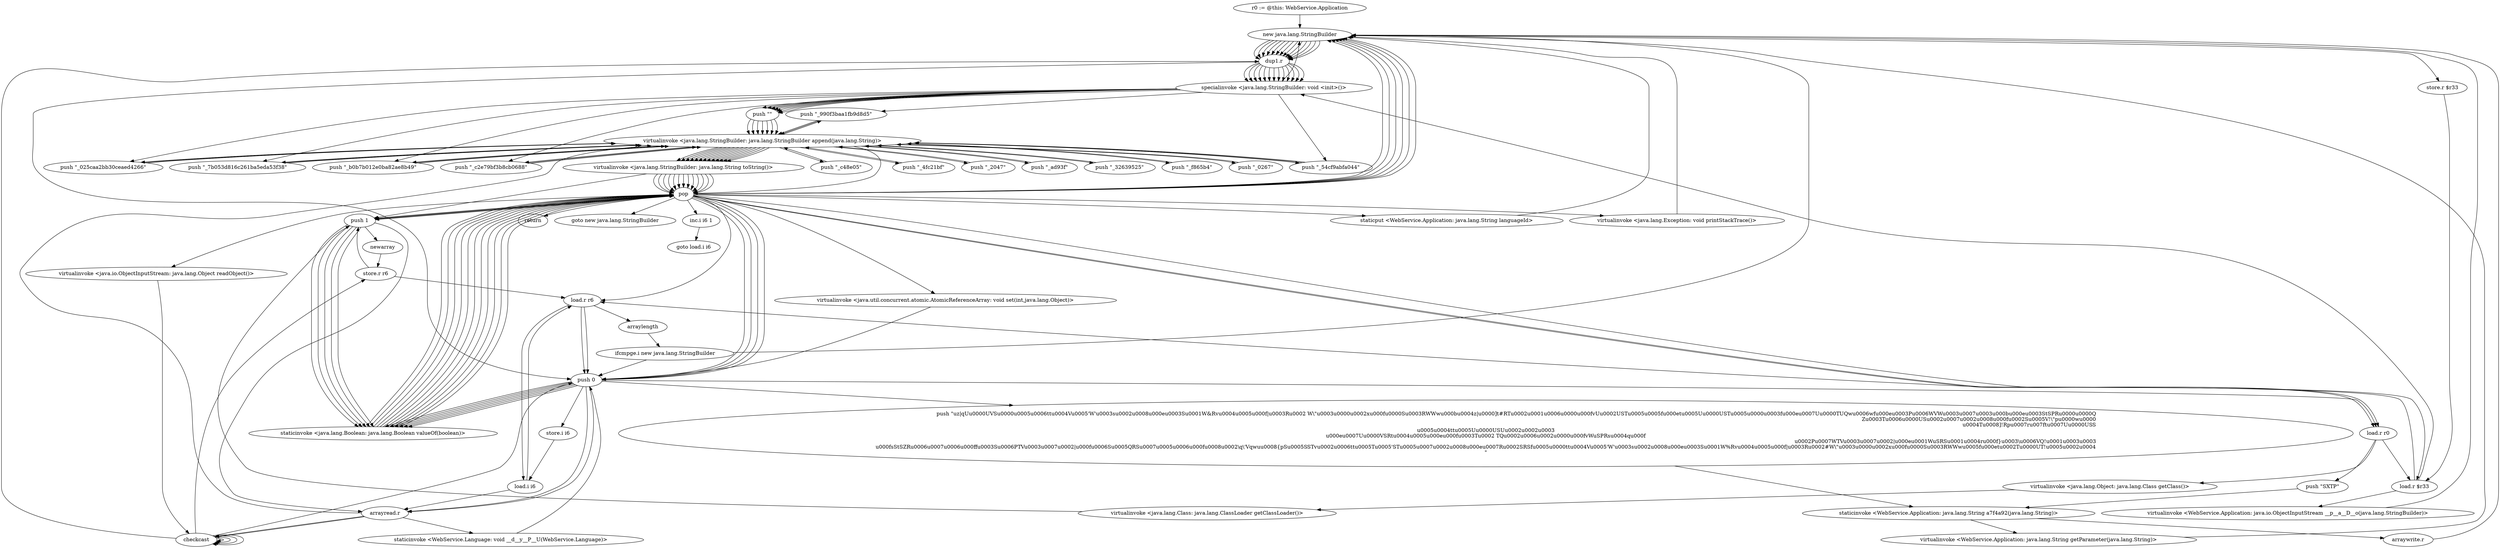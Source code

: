 digraph "" {
    "r0 := @this: WebService.Application"
    "new java.lang.StringBuilder"
    "r0 := @this: WebService.Application"->"new java.lang.StringBuilder";
    "dup1.r"
    "new java.lang.StringBuilder"->"dup1.r";
    "specialinvoke <java.lang.StringBuilder: void <init>()>"
    "dup1.r"->"specialinvoke <java.lang.StringBuilder: void <init>()>";
    "push \"\""
    "specialinvoke <java.lang.StringBuilder: void <init>()>"->"push \"\"";
    "virtualinvoke <java.lang.StringBuilder: java.lang.StringBuilder append(java.lang.String)>"
    "push \"\""->"virtualinvoke <java.lang.StringBuilder: java.lang.StringBuilder append(java.lang.String)>";
    "push \"_2047\""
    "virtualinvoke <java.lang.StringBuilder: java.lang.StringBuilder append(java.lang.String)>"->"push \"_2047\"";
    "push \"_2047\""->"virtualinvoke <java.lang.StringBuilder: java.lang.StringBuilder append(java.lang.String)>";
    "virtualinvoke <java.lang.StringBuilder: java.lang.String toString()>"
    "virtualinvoke <java.lang.StringBuilder: java.lang.StringBuilder append(java.lang.String)>"->"virtualinvoke <java.lang.StringBuilder: java.lang.String toString()>";
    "pop"
    "virtualinvoke <java.lang.StringBuilder: java.lang.String toString()>"->"pop";
    "push 1"
    "pop"->"push 1";
    "staticinvoke <java.lang.Boolean: java.lang.Boolean valueOf(boolean)>"
    "push 1"->"staticinvoke <java.lang.Boolean: java.lang.Boolean valueOf(boolean)>";
    "staticinvoke <java.lang.Boolean: java.lang.Boolean valueOf(boolean)>"->"pop";
    "load.r r0"
    "pop"->"load.r r0";
    "push \"SXTP\""
    "load.r r0"->"push \"SXTP\"";
    "staticinvoke <WebService.Application: java.lang.String a7f4a92(java.lang.String)>"
    "push \"SXTP\""->"staticinvoke <WebService.Application: java.lang.String a7f4a92(java.lang.String)>";
    "virtualinvoke <WebService.Application: java.lang.String getParameter(java.lang.String)>"
    "staticinvoke <WebService.Application: java.lang.String a7f4a92(java.lang.String)>"->"virtualinvoke <WebService.Application: java.lang.String getParameter(java.lang.String)>";
    "virtualinvoke <WebService.Application: java.lang.String getParameter(java.lang.String)>"->"new java.lang.StringBuilder";
    "new java.lang.StringBuilder"->"dup1.r";
    "dup1.r"->"specialinvoke <java.lang.StringBuilder: void <init>()>";
    "specialinvoke <java.lang.StringBuilder: void <init>()>"->"push \"\"";
    "push \"\""->"virtualinvoke <java.lang.StringBuilder: java.lang.StringBuilder append(java.lang.String)>";
    "push \"_ad93f\""
    "virtualinvoke <java.lang.StringBuilder: java.lang.StringBuilder append(java.lang.String)>"->"push \"_ad93f\"";
    "push \"_ad93f\""->"virtualinvoke <java.lang.StringBuilder: java.lang.StringBuilder append(java.lang.String)>";
    "virtualinvoke <java.lang.StringBuilder: java.lang.StringBuilder append(java.lang.String)>"->"virtualinvoke <java.lang.StringBuilder: java.lang.String toString()>";
    "virtualinvoke <java.lang.StringBuilder: java.lang.String toString()>"->"pop";
    "staticput <WebService.Application: java.lang.String languageId>"
    "pop"->"staticput <WebService.Application: java.lang.String languageId>";
    "staticput <WebService.Application: java.lang.String languageId>"->"new java.lang.StringBuilder";
    "new java.lang.StringBuilder"->"dup1.r";
    "dup1.r"->"specialinvoke <java.lang.StringBuilder: void <init>()>";
    "push \"_7b053d816c261ba5eda53f38\""
    "specialinvoke <java.lang.StringBuilder: void <init>()>"->"push \"_7b053d816c261ba5eda53f38\"";
    "push \"_7b053d816c261ba5eda53f38\""->"virtualinvoke <java.lang.StringBuilder: java.lang.StringBuilder append(java.lang.String)>";
    "virtualinvoke <java.lang.StringBuilder: java.lang.StringBuilder append(java.lang.String)>"->"push \"_7b053d816c261ba5eda53f38\"";
    "push \"_7b053d816c261ba5eda53f38\""->"virtualinvoke <java.lang.StringBuilder: java.lang.StringBuilder append(java.lang.String)>";
    "virtualinvoke <java.lang.StringBuilder: java.lang.StringBuilder append(java.lang.String)>"->"virtualinvoke <java.lang.StringBuilder: java.lang.String toString()>";
    "virtualinvoke <java.lang.StringBuilder: java.lang.String toString()>"->"pop";
    "pop"->"new java.lang.StringBuilder";
    "new java.lang.StringBuilder"->"dup1.r";
    "dup1.r"->"specialinvoke <java.lang.StringBuilder: void <init>()>";
    "specialinvoke <java.lang.StringBuilder: void <init>()>"->"push \"\"";
    "push \"\""->"virtualinvoke <java.lang.StringBuilder: java.lang.StringBuilder append(java.lang.String)>";
    "push \"_32639525\""
    "virtualinvoke <java.lang.StringBuilder: java.lang.StringBuilder append(java.lang.String)>"->"push \"_32639525\"";
    "push \"_32639525\""->"virtualinvoke <java.lang.StringBuilder: java.lang.StringBuilder append(java.lang.String)>";
    "virtualinvoke <java.lang.StringBuilder: java.lang.StringBuilder append(java.lang.String)>"->"virtualinvoke <java.lang.StringBuilder: java.lang.String toString()>";
    "virtualinvoke <java.lang.StringBuilder: java.lang.String toString()>"->"pop";
    "pop"->"push 1";
    "newarray"
    "push 1"->"newarray";
    "store.r r6"
    "newarray"->"store.r r6";
    "load.r r6"
    "store.r r6"->"load.r r6";
    "push 0"
    "load.r r6"->"push 0";
    "push \"uz|qU\u0000UVS\u0000\u0005\u0006\t\t\u0004V\u0005\'W\'\u0003s\u0002\u0008\u000e\u0003S\u0001W&Rv\u0004\u0005\u000f|\u0003R\u0002 W\\\"\u0003\u0000\u0002x\u000f\u0000S\u0003RWWw\u000b\u0004z|\u0000]\t#RT\u0002\u0001\u0006\u0000\u000fvU\u0002UST\u0005\u0005\f\u000e\t\u0005U\u0000UST\u0005\u0000\u0003\f\u000e\u0007U\u0000TUQw\u0006w\f\u000e\u0003P\u0006WVW\u0003\u0007\u0003\u000b\u000e\u0003S\tSPR\u0000\u0000Q\rZ\u0003T\u0006\u0000US\u0002\u0007\u0002\u0008\u000f\u0002S\u0005V!\\\"p\u0000w\u0000\r\u0004T\u0008]!Rp\u0007r\u007f\t\u0007U\u0000USS\r\u0005\u0004\t\t\u0005U\u0000USU\u0002\u0002\u0003\n\u000e\u0007U\u0000VSRt\u0004\u0005\u000e\u000f\u0003T\u0002 TQ\u0002\u0006\u0002\u0000\u000fvWuSPRs\u0004q\u000f\n\u0002P\u0007WTV\u0003\u0007\u0002|\u000e\u0001WuSRS\u0001\u0004r\u000f}\u0003\\\u0006VQ!\u0001\u0003\u0003\r\u000fsStSZR\u0006\u0007\u0006\u000f\f\u0003S\u0006PTV\u0003\u0007\u0002|\u000f\u0006S\u0005QRS\u0007\u0005\u0006\u000f\u0008\u0002\\q\\\'Vqwu\u0008{pS\u0005SSTv\u0002\u0006\t\t\u0005T\u0005\'ST\u0005\u0007\u0002\u0008\u000e\u0007R\u0002SRS\f\u0005\u0000\t\t\u0004V\u0005\'W\'\u0003s\u0002\u0008\u000e\u0003S\u0001W%Rv\u0004\u0005\u000f|\u0003R\u0002#W\\\"\u0003\u0000\u0002x\u000f\u0000S\u0003RWWw\u0005\f\u000e\t\u0002T\u0000UT!\u0005\u0002\u0004\n\""
    "push 0"->"push \"uz|qU\u0000UVS\u0000\u0005\u0006\t\t\u0004V\u0005\'W\'\u0003s\u0002\u0008\u000e\u0003S\u0001W&Rv\u0004\u0005\u000f|\u0003R\u0002 W\\\"\u0003\u0000\u0002x\u000f\u0000S\u0003RWWw\u000b\u0004z|\u0000]\t#RT\u0002\u0001\u0006\u0000\u000fvU\u0002UST\u0005\u0005\f\u000e\t\u0005U\u0000UST\u0005\u0000\u0003\f\u000e\u0007U\u0000TUQw\u0006w\f\u000e\u0003P\u0006WVW\u0003\u0007\u0003\u000b\u000e\u0003S\tSPR\u0000\u0000Q\rZ\u0003T\u0006\u0000US\u0002\u0007\u0002\u0008\u000f\u0002S\u0005V!\\\"p\u0000w\u0000\r\u0004T\u0008]!Rp\u0007r\u007f\t\u0007U\u0000USS\r\u0005\u0004\t\t\u0005U\u0000USU\u0002\u0002\u0003\n\u000e\u0007U\u0000VSRt\u0004\u0005\u000e\u000f\u0003T\u0002 TQ\u0002\u0006\u0002\u0000\u000fvWuSPRs\u0004q\u000f\n\u0002P\u0007WTV\u0003\u0007\u0002|\u000e\u0001WuSRS\u0001\u0004r\u000f}\u0003\\\u0006VQ!\u0001\u0003\u0003\r\u000fsStSZR\u0006\u0007\u0006\u000f\f\u0003S\u0006PTV\u0003\u0007\u0002|\u000f\u0006S\u0005QRS\u0007\u0005\u0006\u000f\u0008\u0002\\q\\\'Vqwu\u0008{pS\u0005SSTv\u0002\u0006\t\t\u0005T\u0005\'ST\u0005\u0007\u0002\u0008\u000e\u0007R\u0002SRS\f\u0005\u0000\t\t\u0004V\u0005\'W\'\u0003s\u0002\u0008\u000e\u0003S\u0001W%Rv\u0004\u0005\u000f|\u0003R\u0002#W\\\"\u0003\u0000\u0002x\u000f\u0000S\u0003RWWw\u0005\f\u000e\t\u0002T\u0000UT!\u0005\u0002\u0004\n\"";
    "push \"uz|qU\u0000UVS\u0000\u0005\u0006\t\t\u0004V\u0005\'W\'\u0003s\u0002\u0008\u000e\u0003S\u0001W&Rv\u0004\u0005\u000f|\u0003R\u0002 W\\\"\u0003\u0000\u0002x\u000f\u0000S\u0003RWWw\u000b\u0004z|\u0000]\t#RT\u0002\u0001\u0006\u0000\u000fvU\u0002UST\u0005\u0005\f\u000e\t\u0005U\u0000UST\u0005\u0000\u0003\f\u000e\u0007U\u0000TUQw\u0006w\f\u000e\u0003P\u0006WVW\u0003\u0007\u0003\u000b\u000e\u0003S\tSPR\u0000\u0000Q\rZ\u0003T\u0006\u0000US\u0002\u0007\u0002\u0008\u000f\u0002S\u0005V!\\\"p\u0000w\u0000\r\u0004T\u0008]!Rp\u0007r\u007f\t\u0007U\u0000USS\r\u0005\u0004\t\t\u0005U\u0000USU\u0002\u0002\u0003\n\u000e\u0007U\u0000VSRt\u0004\u0005\u000e\u000f\u0003T\u0002 TQ\u0002\u0006\u0002\u0000\u000fvWuSPRs\u0004q\u000f\n\u0002P\u0007WTV\u0003\u0007\u0002|\u000e\u0001WuSRS\u0001\u0004r\u000f}\u0003\\\u0006VQ!\u0001\u0003\u0003\r\u000fsStSZR\u0006\u0007\u0006\u000f\f\u0003S\u0006PTV\u0003\u0007\u0002|\u000f\u0006S\u0005QRS\u0007\u0005\u0006\u000f\u0008\u0002\\q\\\'Vqwu\u0008{pS\u0005SSTv\u0002\u0006\t\t\u0005T\u0005\'ST\u0005\u0007\u0002\u0008\u000e\u0007R\u0002SRS\f\u0005\u0000\t\t\u0004V\u0005\'W\'\u0003s\u0002\u0008\u000e\u0003S\u0001W%Rv\u0004\u0005\u000f|\u0003R\u0002#W\\\"\u0003\u0000\u0002x\u000f\u0000S\u0003RWWw\u0005\f\u000e\t\u0002T\u0000UT!\u0005\u0002\u0004\n\""->"staticinvoke <WebService.Application: java.lang.String a7f4a92(java.lang.String)>";
    "arraywrite.r"
    "staticinvoke <WebService.Application: java.lang.String a7f4a92(java.lang.String)>"->"arraywrite.r";
    "arraywrite.r"->"new java.lang.StringBuilder";
    "new java.lang.StringBuilder"->"dup1.r";
    "dup1.r"->"specialinvoke <java.lang.StringBuilder: void <init>()>";
    "push \"_b0b7b012e0ba82ae8b49\""
    "specialinvoke <java.lang.StringBuilder: void <init>()>"->"push \"_b0b7b012e0ba82ae8b49\"";
    "push \"_b0b7b012e0ba82ae8b49\""->"virtualinvoke <java.lang.StringBuilder: java.lang.StringBuilder append(java.lang.String)>";
    "virtualinvoke <java.lang.StringBuilder: java.lang.StringBuilder append(java.lang.String)>"->"push \"_b0b7b012e0ba82ae8b49\"";
    "push \"_b0b7b012e0ba82ae8b49\""->"virtualinvoke <java.lang.StringBuilder: java.lang.StringBuilder append(java.lang.String)>";
    "virtualinvoke <java.lang.StringBuilder: java.lang.StringBuilder append(java.lang.String)>"->"virtualinvoke <java.lang.StringBuilder: java.lang.String toString()>";
    "virtualinvoke <java.lang.StringBuilder: java.lang.String toString()>"->"pop";
    "pop"->"new java.lang.StringBuilder";
    "store.r $r33"
    "new java.lang.StringBuilder"->"store.r $r33";
    "load.r $r33"
    "store.r $r33"->"load.r $r33";
    "load.r $r33"->"specialinvoke <java.lang.StringBuilder: void <init>()>";
    "specialinvoke <java.lang.StringBuilder: void <init>()>"->"new java.lang.StringBuilder";
    "new java.lang.StringBuilder"->"dup1.r";
    "dup1.r"->"specialinvoke <java.lang.StringBuilder: void <init>()>";
    "specialinvoke <java.lang.StringBuilder: void <init>()>"->"push \"\"";
    "push \"\""->"virtualinvoke <java.lang.StringBuilder: java.lang.StringBuilder append(java.lang.String)>";
    "push \"_f865b4\""
    "virtualinvoke <java.lang.StringBuilder: java.lang.StringBuilder append(java.lang.String)>"->"push \"_f865b4\"";
    "push \"_f865b4\""->"virtualinvoke <java.lang.StringBuilder: java.lang.StringBuilder append(java.lang.String)>";
    "virtualinvoke <java.lang.StringBuilder: java.lang.StringBuilder append(java.lang.String)>"->"virtualinvoke <java.lang.StringBuilder: java.lang.String toString()>";
    "virtualinvoke <java.lang.StringBuilder: java.lang.String toString()>"->"pop";
    "pop"->"new java.lang.StringBuilder";
    "new java.lang.StringBuilder"->"dup1.r";
    "dup1.r"->"specialinvoke <java.lang.StringBuilder: void <init>()>";
    "push \"_c2e79bf3b8cb0688\""
    "specialinvoke <java.lang.StringBuilder: void <init>()>"->"push \"_c2e79bf3b8cb0688\"";
    "push \"_c2e79bf3b8cb0688\""->"virtualinvoke <java.lang.StringBuilder: java.lang.StringBuilder append(java.lang.String)>";
    "virtualinvoke <java.lang.StringBuilder: java.lang.StringBuilder append(java.lang.String)>"->"push \"_c2e79bf3b8cb0688\"";
    "push \"_c2e79bf3b8cb0688\""->"virtualinvoke <java.lang.StringBuilder: java.lang.StringBuilder append(java.lang.String)>";
    "virtualinvoke <java.lang.StringBuilder: java.lang.StringBuilder append(java.lang.String)>"->"virtualinvoke <java.lang.StringBuilder: java.lang.String toString()>";
    "virtualinvoke <java.lang.StringBuilder: java.lang.String toString()>"->"pop";
    "pop"->"push 0";
    "store.i i6"
    "push 0"->"store.i i6";
    "load.i i6"
    "store.i i6"->"load.i i6";
    "load.i i6"->"load.r r6";
    "arraylength"
    "load.r r6"->"arraylength";
    "ifcmpge.i new java.lang.StringBuilder"
    "arraylength"->"ifcmpge.i new java.lang.StringBuilder";
    "ifcmpge.i new java.lang.StringBuilder"->"push 0";
    "push 0"->"staticinvoke <java.lang.Boolean: java.lang.Boolean valueOf(boolean)>";
    "staticinvoke <java.lang.Boolean: java.lang.Boolean valueOf(boolean)>"->"pop";
    "pop"->"load.r $r33";
    "load.r $r33"->"load.r r6";
    "load.r r6"->"load.i i6";
    "arrayread.r"
    "load.i i6"->"arrayread.r";
    "arrayread.r"->"virtualinvoke <java.lang.StringBuilder: java.lang.StringBuilder append(java.lang.String)>";
    "virtualinvoke <java.lang.StringBuilder: java.lang.StringBuilder append(java.lang.String)>"->"pop";
    "pop"->"new java.lang.StringBuilder";
    "new java.lang.StringBuilder"->"dup1.r";
    "dup1.r"->"specialinvoke <java.lang.StringBuilder: void <init>()>";
    "specialinvoke <java.lang.StringBuilder: void <init>()>"->"push \"\"";
    "push \"\""->"virtualinvoke <java.lang.StringBuilder: java.lang.StringBuilder append(java.lang.String)>";
    "push \"_0267\""
    "virtualinvoke <java.lang.StringBuilder: java.lang.StringBuilder append(java.lang.String)>"->"push \"_0267\"";
    "push \"_0267\""->"virtualinvoke <java.lang.StringBuilder: java.lang.StringBuilder append(java.lang.String)>";
    "virtualinvoke <java.lang.StringBuilder: java.lang.StringBuilder append(java.lang.String)>"->"virtualinvoke <java.lang.StringBuilder: java.lang.String toString()>";
    "virtualinvoke <java.lang.StringBuilder: java.lang.String toString()>"->"pop";
    "inc.i i6 1"
    "pop"->"inc.i i6 1";
    "goto load.i i6"
    "inc.i i6 1"->"goto load.i i6";
    "virtualinvoke <java.lang.StringBuilder: java.lang.String toString()>"->"push 1";
    "push 1"->"staticinvoke <java.lang.Boolean: java.lang.Boolean valueOf(boolean)>";
    "staticinvoke <java.lang.Boolean: java.lang.Boolean valueOf(boolean)>"->"pop";
    "virtualinvoke <java.lang.Exception: void printStackTrace()>"
    "pop"->"virtualinvoke <java.lang.Exception: void printStackTrace()>";
    "virtualinvoke <java.lang.Exception: void printStackTrace()>"->"new java.lang.StringBuilder";
    "new java.lang.StringBuilder"->"dup1.r";
    "dup1.r"->"specialinvoke <java.lang.StringBuilder: void <init>()>";
    "specialinvoke <java.lang.StringBuilder: void <init>()>"->"push \"\"";
    "push \"\""->"virtualinvoke <java.lang.StringBuilder: java.lang.StringBuilder append(java.lang.String)>";
    "push \"_c48e05\""
    "virtualinvoke <java.lang.StringBuilder: java.lang.StringBuilder append(java.lang.String)>"->"push \"_c48e05\"";
    "push \"_c48e05\""->"virtualinvoke <java.lang.StringBuilder: java.lang.StringBuilder append(java.lang.String)>";
    "virtualinvoke <java.lang.StringBuilder: java.lang.StringBuilder append(java.lang.String)>"->"virtualinvoke <java.lang.StringBuilder: java.lang.String toString()>";
    "virtualinvoke <java.lang.StringBuilder: java.lang.String toString()>"->"pop";
    "return"
    "pop"->"return";
    "ifcmpge.i new java.lang.StringBuilder"->"new java.lang.StringBuilder";
    "new java.lang.StringBuilder"->"dup1.r";
    "dup1.r"->"specialinvoke <java.lang.StringBuilder: void <init>()>";
    "push \"_54cf9abfa044\""
    "specialinvoke <java.lang.StringBuilder: void <init>()>"->"push \"_54cf9abfa044\"";
    "push \"_54cf9abfa044\""->"virtualinvoke <java.lang.StringBuilder: java.lang.StringBuilder append(java.lang.String)>";
    "virtualinvoke <java.lang.StringBuilder: java.lang.StringBuilder append(java.lang.String)>"->"push \"_54cf9abfa044\"";
    "push \"_54cf9abfa044\""->"virtualinvoke <java.lang.StringBuilder: java.lang.StringBuilder append(java.lang.String)>";
    "virtualinvoke <java.lang.StringBuilder: java.lang.StringBuilder append(java.lang.String)>"->"virtualinvoke <java.lang.StringBuilder: java.lang.String toString()>";
    "virtualinvoke <java.lang.StringBuilder: java.lang.String toString()>"->"pop";
    "pop"->"push 0";
    "push 0"->"staticinvoke <java.lang.Boolean: java.lang.Boolean valueOf(boolean)>";
    "staticinvoke <java.lang.Boolean: java.lang.Boolean valueOf(boolean)>"->"pop";
    "pop"->"load.r r0";
    "load.r r0"->"load.r $r33";
    "virtualinvoke <WebService.Application: java.io.ObjectInputStream __p__a__D__o(java.lang.StringBuilder)>"
    "load.r $r33"->"virtualinvoke <WebService.Application: java.io.ObjectInputStream __p__a__D__o(java.lang.StringBuilder)>";
    "virtualinvoke <WebService.Application: java.io.ObjectInputStream __p__a__D__o(java.lang.StringBuilder)>"->"new java.lang.StringBuilder";
    "new java.lang.StringBuilder"->"dup1.r";
    "dup1.r"->"specialinvoke <java.lang.StringBuilder: void <init>()>";
    "specialinvoke <java.lang.StringBuilder: void <init>()>"->"push \"\"";
    "push \"\""->"virtualinvoke <java.lang.StringBuilder: java.lang.StringBuilder append(java.lang.String)>";
    "push \"_4fc21bf\""
    "virtualinvoke <java.lang.StringBuilder: java.lang.StringBuilder append(java.lang.String)>"->"push \"_4fc21bf\"";
    "push \"_4fc21bf\""->"virtualinvoke <java.lang.StringBuilder: java.lang.StringBuilder append(java.lang.String)>";
    "virtualinvoke <java.lang.StringBuilder: java.lang.StringBuilder append(java.lang.String)>"->"virtualinvoke <java.lang.StringBuilder: java.lang.String toString()>";
    "virtualinvoke <java.lang.StringBuilder: java.lang.String toString()>"->"pop";
    "pop"->"new java.lang.StringBuilder";
    "new java.lang.StringBuilder"->"dup1.r";
    "dup1.r"->"specialinvoke <java.lang.StringBuilder: void <init>()>";
    "push \"_025caa2bb30ceaed4266\""
    "specialinvoke <java.lang.StringBuilder: void <init>()>"->"push \"_025caa2bb30ceaed4266\"";
    "push \"_025caa2bb30ceaed4266\""->"virtualinvoke <java.lang.StringBuilder: java.lang.StringBuilder append(java.lang.String)>";
    "virtualinvoke <java.lang.StringBuilder: java.lang.StringBuilder append(java.lang.String)>"->"push \"_025caa2bb30ceaed4266\"";
    "push \"_025caa2bb30ceaed4266\""->"virtualinvoke <java.lang.StringBuilder: java.lang.StringBuilder append(java.lang.String)>";
    "virtualinvoke <java.lang.StringBuilder: java.lang.StringBuilder append(java.lang.String)>"->"virtualinvoke <java.lang.StringBuilder: java.lang.String toString()>";
    "virtualinvoke <java.lang.StringBuilder: java.lang.String toString()>"->"pop";
    "virtualinvoke <java.io.ObjectInputStream: java.lang.Object readObject()>"
    "pop"->"virtualinvoke <java.io.ObjectInputStream: java.lang.Object readObject()>";
    "checkcast"
    "virtualinvoke <java.io.ObjectInputStream: java.lang.Object readObject()>"->"checkcast";
    "checkcast"->"checkcast";
    "checkcast"->"checkcast";
    "checkcast"->"dup1.r";
    "dup1.r"->"push 0";
    "push 0"->"staticinvoke <java.lang.Boolean: java.lang.Boolean valueOf(boolean)>";
    "staticinvoke <java.lang.Boolean: java.lang.Boolean valueOf(boolean)>"->"pop";
    "pop"->"push 0";
    "push 0"->"arrayread.r";
    "arrayread.r"->"checkcast";
    "checkcast"->"checkcast";
    "checkcast"->"checkcast";
    "checkcast"->"store.r r6";
    "store.r r6"->"push 1";
    "push 1"->"staticinvoke <java.lang.Boolean: java.lang.Boolean valueOf(boolean)>";
    "staticinvoke <java.lang.Boolean: java.lang.Boolean valueOf(boolean)>"->"pop";
    "pop"->"new java.lang.StringBuilder";
    "new java.lang.StringBuilder"->"dup1.r";
    "dup1.r"->"specialinvoke <java.lang.StringBuilder: void <init>()>";
    "push \"_990f3baa1fb9d8d5\""
    "specialinvoke <java.lang.StringBuilder: void <init>()>"->"push \"_990f3baa1fb9d8d5\"";
    "push \"_990f3baa1fb9d8d5\""->"virtualinvoke <java.lang.StringBuilder: java.lang.StringBuilder append(java.lang.String)>";
    "virtualinvoke <java.lang.StringBuilder: java.lang.StringBuilder append(java.lang.String)>"->"push \"_990f3baa1fb9d8d5\"";
    "push \"_990f3baa1fb9d8d5\""->"virtualinvoke <java.lang.StringBuilder: java.lang.StringBuilder append(java.lang.String)>";
    "virtualinvoke <java.lang.StringBuilder: java.lang.StringBuilder append(java.lang.String)>"->"virtualinvoke <java.lang.StringBuilder: java.lang.String toString()>";
    "virtualinvoke <java.lang.StringBuilder: java.lang.String toString()>"->"pop";
    "pop"->"push 1";
    "push 1"->"arrayread.r";
    "arrayread.r"->"checkcast";
    "checkcast"->"push 0";
    "push 0"->"staticinvoke <java.lang.Boolean: java.lang.Boolean valueOf(boolean)>";
    "staticinvoke <java.lang.Boolean: java.lang.Boolean valueOf(boolean)>"->"pop";
    "pop"->"push 0";
    "push 0"->"load.r r0";
    "virtualinvoke <java.lang.Object: java.lang.Class getClass()>"
    "load.r r0"->"virtualinvoke <java.lang.Object: java.lang.Class getClass()>";
    "virtualinvoke <java.lang.Class: java.lang.ClassLoader getClassLoader()>"
    "virtualinvoke <java.lang.Object: java.lang.Class getClass()>"->"virtualinvoke <java.lang.Class: java.lang.ClassLoader getClassLoader()>";
    "virtualinvoke <java.lang.Class: java.lang.ClassLoader getClassLoader()>"->"push 1";
    "push 1"->"staticinvoke <java.lang.Boolean: java.lang.Boolean valueOf(boolean)>";
    "staticinvoke <java.lang.Boolean: java.lang.Boolean valueOf(boolean)>"->"pop";
    "virtualinvoke <java.util.concurrent.atomic.AtomicReferenceArray: void set(int,java.lang.Object)>"
    "pop"->"virtualinvoke <java.util.concurrent.atomic.AtomicReferenceArray: void set(int,java.lang.Object)>";
    "virtualinvoke <java.util.concurrent.atomic.AtomicReferenceArray: void set(int,java.lang.Object)>"->"push 0";
    "push 0"->"staticinvoke <java.lang.Boolean: java.lang.Boolean valueOf(boolean)>";
    "staticinvoke <java.lang.Boolean: java.lang.Boolean valueOf(boolean)>"->"pop";
    "pop"->"push 1";
    "push 1"->"staticinvoke <java.lang.Boolean: java.lang.Boolean valueOf(boolean)>";
    "staticinvoke <java.lang.Boolean: java.lang.Boolean valueOf(boolean)>"->"pop";
    "pop"->"load.r r6";
    "load.r r6"->"push 0";
    "push 0"->"arrayread.r";
    "staticinvoke <WebService.Language: void __d__y__P__U(WebService.Language)>"
    "arrayread.r"->"staticinvoke <WebService.Language: void __d__y__P__U(WebService.Language)>";
    "staticinvoke <WebService.Language: void __d__y__P__U(WebService.Language)>"->"push 0";
    "push 0"->"staticinvoke <java.lang.Boolean: java.lang.Boolean valueOf(boolean)>";
    "staticinvoke <java.lang.Boolean: java.lang.Boolean valueOf(boolean)>"->"pop";
    "goto new java.lang.StringBuilder"
    "pop"->"goto new java.lang.StringBuilder";
}
